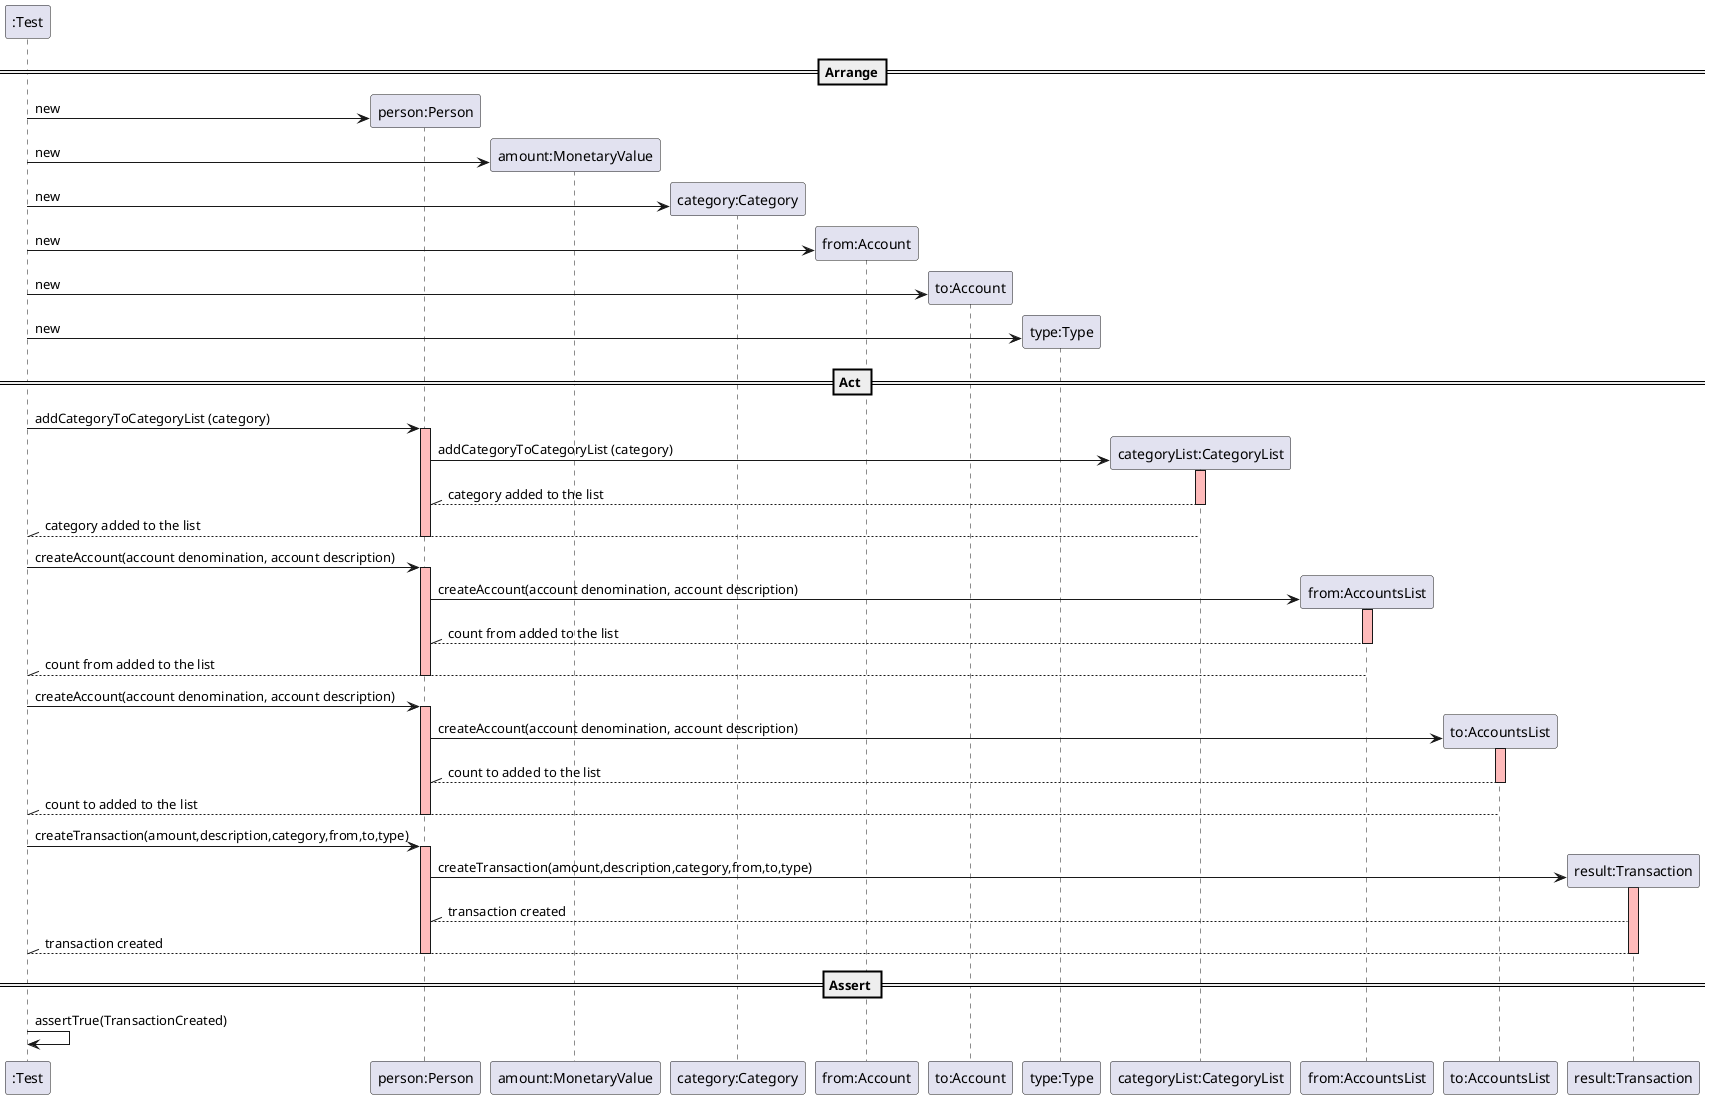 @startuml
create ":Test"

==Arrange==

create "person:Person"
":Test" -> "person:Person" : new

create "amount:MonetaryValue"
":Test" -> "amount:MonetaryValue" : new

create "category:Category"
":Test" -> "category:Category" : new

create "from:Account"
":Test" -> "from:Account" : new


create "to:Account"
":Test" -> "to:Account" : new


create "type:Type"
":Test" -> "type:Type" : new


== Act ==

":Test" -> "person:Person" : addCategoryToCategoryList (category)
activate "person:Person"  #FFBBBB

create "categoryList:CategoryList"
"person:Person" -> "categoryList:CategoryList" : addCategoryToCategoryList (category)
activate "categoryList:CategoryList"  #FFBBBB
"person:Person" //-- "categoryList:CategoryList" : category added to the list
deactivate "categoryList:CategoryList" #FFBBBB
":Test" //-- "categoryList:CategoryList" : category added to the list
deactivate "person:Person" #FFBBBB


":Test" -> "person:Person" : createAccount(account denomination, account description)
activate "person:Person"  #FFBBBB
create "from:AccountsList"
"person:Person" -> "from:AccountsList" : createAccount(account denomination, account description)
activate "from:AccountsList"  #FFBBBB
"person:Person" //-- "from:AccountsList" : count from added to the list
deactivate "from:AccountsList" #FFBBBB
":Test" //-- "from:AccountsList" : count from added to the list
deactivate "from:AccountsList" #FFBBBB
deactivate "person:Person" #FFBBBB


":Test" -> "person:Person" : createAccount(account denomination, account description)
activate "person:Person"  #FFBBBB
create "to:AccountsList"
"person:Person" -> "to:AccountsList" : createAccount(account denomination, account description)
activate "to:AccountsList"  #FFBBBB
"person:Person" //-- "to:AccountsList" : count to added to the list
deactivate "to:AccountsList" #FFBBBB
":Test" //-- "to:AccountsList" : count to added to the list
deactivate "to:AccountsList" #FFBBBB
deactivate "person:Person" #FFBBBB


":Test" -> "person:Person" : createTransaction(amount,description,category,from,to,type)
activate "person:Person"  #FFBBBB
create "result:Transaction"
"person:Person" -> "result:Transaction" : createTransaction(amount,description,category,from,to,type)
activate "result:Transaction"  #FFBBBB
"person:Person" //-- "result:Transaction"  : transaction created
":Test" //-- "result:Transaction" : transaction created
deactivate "result:Transaction" #FFBBBB
deactivate "person:Person" #FFBBBB


== Assert ==

":Test" -> ":Test" : assertTrue(TransactionCreated)

@enduml